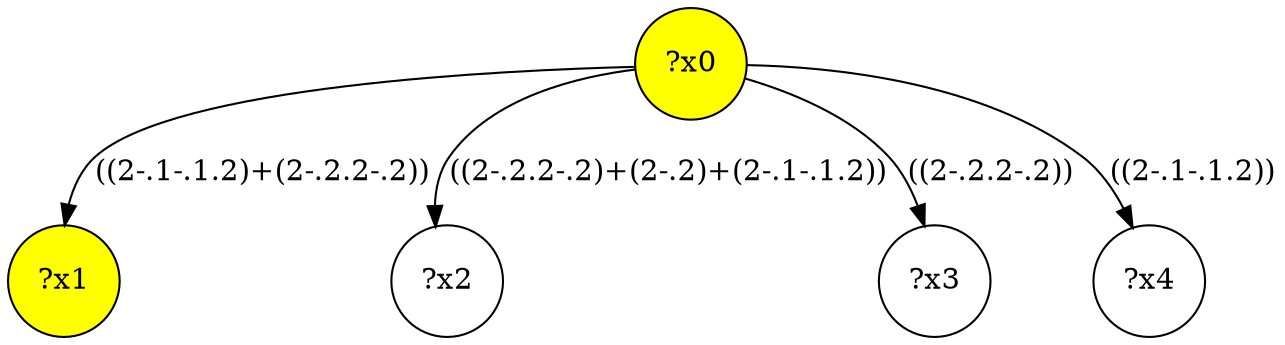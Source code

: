 digraph g {
	x0 [fillcolor="yellow", style="filled," shape=circle, label="?x0"];
	x1 [fillcolor="yellow", style="filled," shape=circle, label="?x1"];
	x0 -> x1 [label="((2-.1-.1.2)+(2-.2.2-.2))"];
	x2 [shape=circle, label="?x2"];
	x0 -> x2 [label="((2-.2.2-.2)+(2-.2)+(2-.1-.1.2))"];
	x3 [shape=circle, label="?x3"];
	x0 -> x3 [label="((2-.2.2-.2))"];
	x4 [shape=circle, label="?x4"];
	x0 -> x4 [label="((2-.1-.1.2))"];
}
